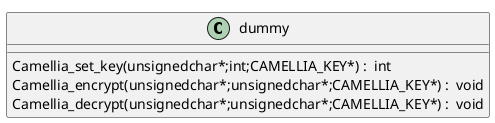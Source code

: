 @startuml
!pragma layout smetana
class dummy {
Camellia_set_key(unsignedchar*;int;CAMELLIA_KEY*) :  int  [[[./../../.././qc/crypto/camellia/cmll_misc.c.html#145]]]
Camellia_encrypt(unsignedchar*;unsignedchar*;CAMELLIA_KEY*) :  void  [[[./../../.././qc/crypto/camellia/cmll_misc.c.html#156]]]
Camellia_decrypt(unsignedchar*;unsignedchar*;CAMELLIA_KEY*) :  void  [[[./../../.././qc/crypto/camellia/cmll_misc.c.html#162]]]
} 
@enduml
